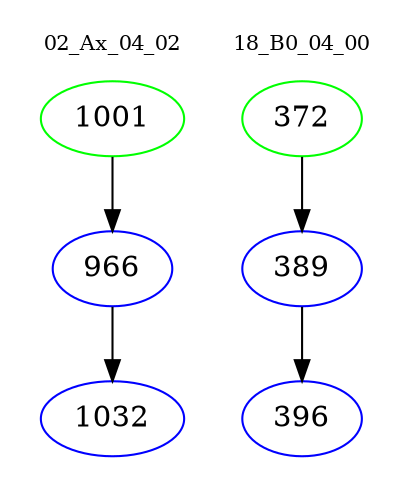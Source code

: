 digraph{
subgraph cluster_0 {
color = white
label = "02_Ax_04_02";
fontsize=10;
T0_1001 [label="1001", color="green"]
T0_1001 -> T0_966 [color="black"]
T0_966 [label="966", color="blue"]
T0_966 -> T0_1032 [color="black"]
T0_1032 [label="1032", color="blue"]
}
subgraph cluster_1 {
color = white
label = "18_B0_04_00";
fontsize=10;
T1_372 [label="372", color="green"]
T1_372 -> T1_389 [color="black"]
T1_389 [label="389", color="blue"]
T1_389 -> T1_396 [color="black"]
T1_396 [label="396", color="blue"]
}
}
